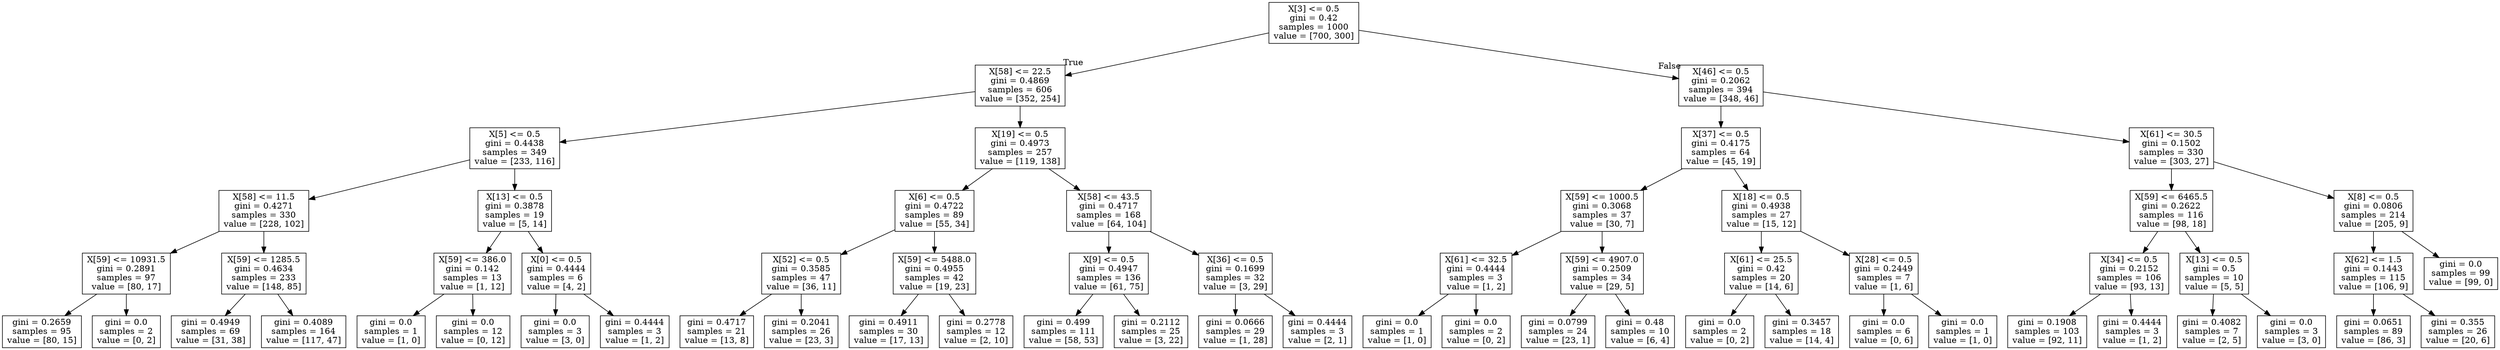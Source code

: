 digraph Tree {
node [shape=box] ;
0 [label="X[3] <= 0.5\ngini = 0.42\nsamples = 1000\nvalue = [700, 300]"] ;
1 [label="X[58] <= 22.5\ngini = 0.4869\nsamples = 606\nvalue = [352, 254]"] ;
0 -> 1 [labeldistance=2.5, labelangle=45, headlabel="True"] ;
2 [label="X[5] <= 0.5\ngini = 0.4438\nsamples = 349\nvalue = [233, 116]"] ;
1 -> 2 ;
3 [label="X[58] <= 11.5\ngini = 0.4271\nsamples = 330\nvalue = [228, 102]"] ;
2 -> 3 ;
4 [label="X[59] <= 10931.5\ngini = 0.2891\nsamples = 97\nvalue = [80, 17]"] ;
3 -> 4 ;
5 [label="gini = 0.2659\nsamples = 95\nvalue = [80, 15]"] ;
4 -> 5 ;
6 [label="gini = 0.0\nsamples = 2\nvalue = [0, 2]"] ;
4 -> 6 ;
7 [label="X[59] <= 1285.5\ngini = 0.4634\nsamples = 233\nvalue = [148, 85]"] ;
3 -> 7 ;
8 [label="gini = 0.4949\nsamples = 69\nvalue = [31, 38]"] ;
7 -> 8 ;
9 [label="gini = 0.4089\nsamples = 164\nvalue = [117, 47]"] ;
7 -> 9 ;
10 [label="X[13] <= 0.5\ngini = 0.3878\nsamples = 19\nvalue = [5, 14]"] ;
2 -> 10 ;
11 [label="X[59] <= 386.0\ngini = 0.142\nsamples = 13\nvalue = [1, 12]"] ;
10 -> 11 ;
12 [label="gini = 0.0\nsamples = 1\nvalue = [1, 0]"] ;
11 -> 12 ;
13 [label="gini = 0.0\nsamples = 12\nvalue = [0, 12]"] ;
11 -> 13 ;
14 [label="X[0] <= 0.5\ngini = 0.4444\nsamples = 6\nvalue = [4, 2]"] ;
10 -> 14 ;
15 [label="gini = 0.0\nsamples = 3\nvalue = [3, 0]"] ;
14 -> 15 ;
16 [label="gini = 0.4444\nsamples = 3\nvalue = [1, 2]"] ;
14 -> 16 ;
17 [label="X[19] <= 0.5\ngini = 0.4973\nsamples = 257\nvalue = [119, 138]"] ;
1 -> 17 ;
18 [label="X[6] <= 0.5\ngini = 0.4722\nsamples = 89\nvalue = [55, 34]"] ;
17 -> 18 ;
19 [label="X[52] <= 0.5\ngini = 0.3585\nsamples = 47\nvalue = [36, 11]"] ;
18 -> 19 ;
20 [label="gini = 0.4717\nsamples = 21\nvalue = [13, 8]"] ;
19 -> 20 ;
21 [label="gini = 0.2041\nsamples = 26\nvalue = [23, 3]"] ;
19 -> 21 ;
22 [label="X[59] <= 5488.0\ngini = 0.4955\nsamples = 42\nvalue = [19, 23]"] ;
18 -> 22 ;
23 [label="gini = 0.4911\nsamples = 30\nvalue = [17, 13]"] ;
22 -> 23 ;
24 [label="gini = 0.2778\nsamples = 12\nvalue = [2, 10]"] ;
22 -> 24 ;
25 [label="X[58] <= 43.5\ngini = 0.4717\nsamples = 168\nvalue = [64, 104]"] ;
17 -> 25 ;
26 [label="X[9] <= 0.5\ngini = 0.4947\nsamples = 136\nvalue = [61, 75]"] ;
25 -> 26 ;
27 [label="gini = 0.499\nsamples = 111\nvalue = [58, 53]"] ;
26 -> 27 ;
28 [label="gini = 0.2112\nsamples = 25\nvalue = [3, 22]"] ;
26 -> 28 ;
29 [label="X[36] <= 0.5\ngini = 0.1699\nsamples = 32\nvalue = [3, 29]"] ;
25 -> 29 ;
30 [label="gini = 0.0666\nsamples = 29\nvalue = [1, 28]"] ;
29 -> 30 ;
31 [label="gini = 0.4444\nsamples = 3\nvalue = [2, 1]"] ;
29 -> 31 ;
32 [label="X[46] <= 0.5\ngini = 0.2062\nsamples = 394\nvalue = [348, 46]"] ;
0 -> 32 [labeldistance=2.5, labelangle=-45, headlabel="False"] ;
33 [label="X[37] <= 0.5\ngini = 0.4175\nsamples = 64\nvalue = [45, 19]"] ;
32 -> 33 ;
34 [label="X[59] <= 1000.5\ngini = 0.3068\nsamples = 37\nvalue = [30, 7]"] ;
33 -> 34 ;
35 [label="X[61] <= 32.5\ngini = 0.4444\nsamples = 3\nvalue = [1, 2]"] ;
34 -> 35 ;
36 [label="gini = 0.0\nsamples = 1\nvalue = [1, 0]"] ;
35 -> 36 ;
37 [label="gini = 0.0\nsamples = 2\nvalue = [0, 2]"] ;
35 -> 37 ;
38 [label="X[59] <= 4907.0\ngini = 0.2509\nsamples = 34\nvalue = [29, 5]"] ;
34 -> 38 ;
39 [label="gini = 0.0799\nsamples = 24\nvalue = [23, 1]"] ;
38 -> 39 ;
40 [label="gini = 0.48\nsamples = 10\nvalue = [6, 4]"] ;
38 -> 40 ;
41 [label="X[18] <= 0.5\ngini = 0.4938\nsamples = 27\nvalue = [15, 12]"] ;
33 -> 41 ;
42 [label="X[61] <= 25.5\ngini = 0.42\nsamples = 20\nvalue = [14, 6]"] ;
41 -> 42 ;
43 [label="gini = 0.0\nsamples = 2\nvalue = [0, 2]"] ;
42 -> 43 ;
44 [label="gini = 0.3457\nsamples = 18\nvalue = [14, 4]"] ;
42 -> 44 ;
45 [label="X[28] <= 0.5\ngini = 0.2449\nsamples = 7\nvalue = [1, 6]"] ;
41 -> 45 ;
46 [label="gini = 0.0\nsamples = 6\nvalue = [0, 6]"] ;
45 -> 46 ;
47 [label="gini = 0.0\nsamples = 1\nvalue = [1, 0]"] ;
45 -> 47 ;
48 [label="X[61] <= 30.5\ngini = 0.1502\nsamples = 330\nvalue = [303, 27]"] ;
32 -> 48 ;
49 [label="X[59] <= 6465.5\ngini = 0.2622\nsamples = 116\nvalue = [98, 18]"] ;
48 -> 49 ;
50 [label="X[34] <= 0.5\ngini = 0.2152\nsamples = 106\nvalue = [93, 13]"] ;
49 -> 50 ;
51 [label="gini = 0.1908\nsamples = 103\nvalue = [92, 11]"] ;
50 -> 51 ;
52 [label="gini = 0.4444\nsamples = 3\nvalue = [1, 2]"] ;
50 -> 52 ;
53 [label="X[13] <= 0.5\ngini = 0.5\nsamples = 10\nvalue = [5, 5]"] ;
49 -> 53 ;
54 [label="gini = 0.4082\nsamples = 7\nvalue = [2, 5]"] ;
53 -> 54 ;
55 [label="gini = 0.0\nsamples = 3\nvalue = [3, 0]"] ;
53 -> 55 ;
56 [label="X[8] <= 0.5\ngini = 0.0806\nsamples = 214\nvalue = [205, 9]"] ;
48 -> 56 ;
57 [label="X[62] <= 1.5\ngini = 0.1443\nsamples = 115\nvalue = [106, 9]"] ;
56 -> 57 ;
58 [label="gini = 0.0651\nsamples = 89\nvalue = [86, 3]"] ;
57 -> 58 ;
59 [label="gini = 0.355\nsamples = 26\nvalue = [20, 6]"] ;
57 -> 59 ;
60 [label="gini = 0.0\nsamples = 99\nvalue = [99, 0]"] ;
56 -> 60 ;
}